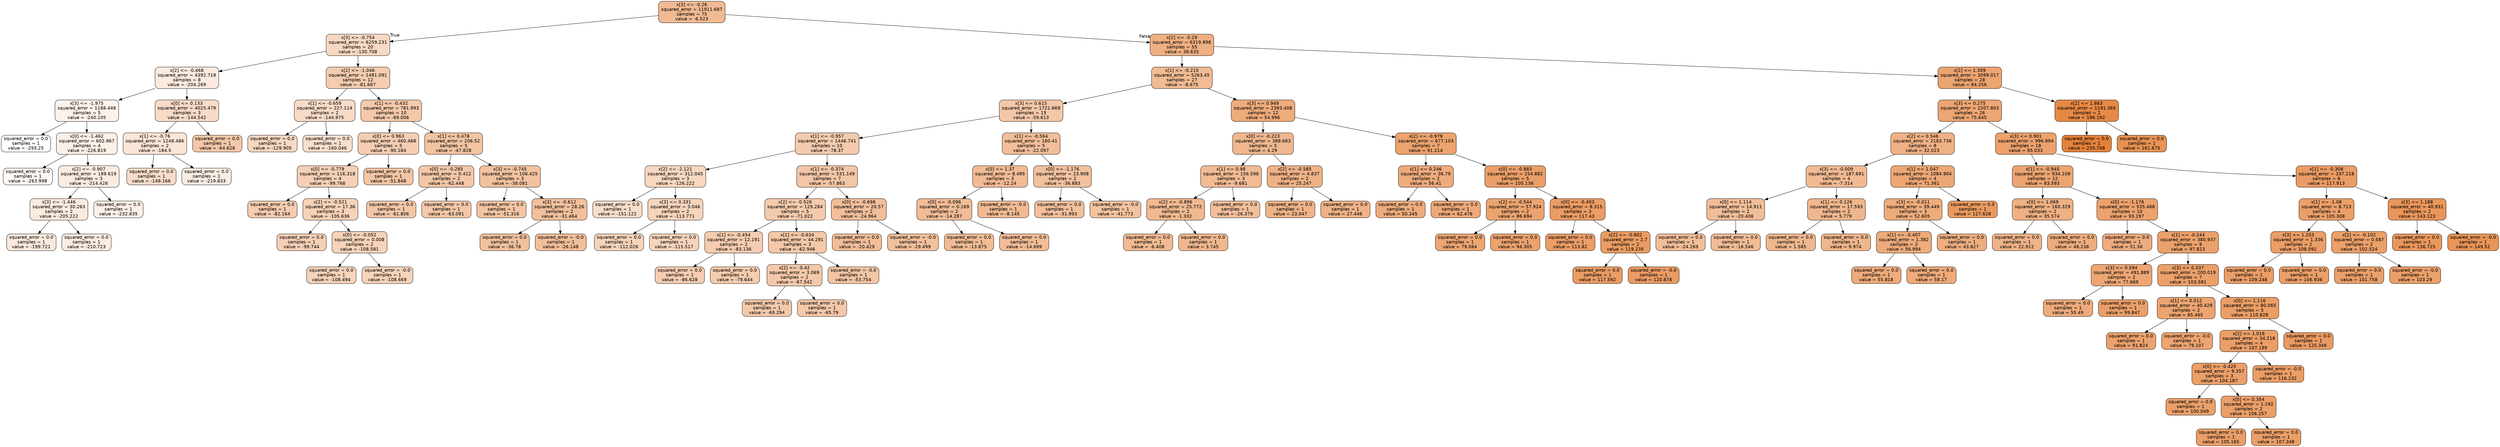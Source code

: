 digraph Tree {
node [shape=box, style="filled, rounded", color="black", fontname="helvetica"] ;
edge [fontname="helvetica"] ;
0 [label="x[3] <= -0.26\nsquared_error = 11911.687\nsamples = 75\nvalue = -6.523", fillcolor="#f1ba93"] ;
1 [label="x[3] <= -0.754\nsquared_error = 6259.231\nsamples = 20\nvalue = -130.708", fillcolor="#f7d8c2"] ;
0 -> 1 [labeldistance=2.5, labelangle=45, headlabel="True"] ;
2 [label="x[2] <= -0.468\nsquared_error = 4392.718\nsamples = 8\nvalue = -204.269", fillcolor="#fbeadd"] ;
1 -> 2 ;
3 [label="x[3] <= -1.975\nsquared_error = 1188.448\nsamples = 5\nvalue = -240.105", fillcolor="#fcf2eb"] ;
2 -> 3 ;
4 [label="squared_error = 0.0\nsamples = 1\nvalue = -293.25", fillcolor="#ffffff"] ;
3 -> 4 ;
5 [label="x[0] <= -1.462\nsquared_error = 602.967\nsamples = 4\nvalue = -226.819", fillcolor="#fcefe6"] ;
3 -> 5 ;
6 [label="squared_error = 0.0\nsamples = 1\nvalue = -263.998", fillcolor="#fef8f4"] ;
5 -> 6 ;
7 [label="x[2] <= -0.907\nsquared_error = 189.619\nsamples = 3\nvalue = -214.426", fillcolor="#fbece1"] ;
5 -> 7 ;
8 [label="x[3] <= -1.446\nsquared_error = 30.263\nsamples = 2\nvalue = -205.222", fillcolor="#fbeade"] ;
7 -> 8 ;
9 [label="squared_error = 0.0\nsamples = 1\nvalue = -199.721", fillcolor="#fae9dc"] ;
8 -> 9 ;
10 [label="squared_error = 0.0\nsamples = 1\nvalue = -210.723", fillcolor="#fbebe0"] ;
8 -> 10 ;
11 [label="squared_error = 0.0\nsamples = 1\nvalue = -232.835", fillcolor="#fcf0e8"] ;
7 -> 11 ;
12 [label="x[0] <= 0.133\nsquared_error = 4025.479\nsamples = 3\nvalue = -144.542", fillcolor="#f8dbc7"] ;
2 -> 12 ;
13 [label="x[1] <= -0.76\nsquared_error = 1248.486\nsamples = 2\nvalue = -184.5", fillcolor="#fae5d6"] ;
12 -> 13 ;
14 [label="squared_error = 0.0\nsamples = 1\nvalue = -149.166", fillcolor="#f8dcc9"] ;
13 -> 14 ;
15 [label="squared_error = 0.0\nsamples = 1\nvalue = -219.833", fillcolor="#fbede3"] ;
13 -> 15 ;
16 [label="squared_error = 0.0\nsamples = 1\nvalue = -64.628", fillcolor="#f4c8a9"] ;
12 -> 16 ;
17 [label="x[2] <= -1.046\nsquared_error = 1491.091\nsamples = 12\nvalue = -81.667", fillcolor="#f5ccaf"] ;
1 -> 17 ;
18 [label="x[1] <= -0.659\nsquared_error = 227.114\nsamples = 2\nvalue = -144.975", fillcolor="#f8dbc7"] ;
17 -> 18 ;
19 [label="squared_error = 0.0\nsamples = 1\nvalue = -129.905", fillcolor="#f7d8c1"] ;
18 -> 19 ;
20 [label="squared_error = 0.0\nsamples = 1\nvalue = -160.046", fillcolor="#f8dfcd"] ;
18 -> 20 ;
21 [label="x[1] <= -0.432\nsquared_error = 781.993\nsamples = 10\nvalue = -69.006", fillcolor="#f4c9aa"] ;
17 -> 21 ;
22 [label="x[0] <= 0.963\nsquared_error = 460.468\nsamples = 5\nvalue = -90.184", fillcolor="#f5ceb2"] ;
21 -> 22 ;
23 [label="x[0] <= -0.779\nsquared_error = 116.318\nsamples = 4\nvalue = -99.768", fillcolor="#f5d0b6"] ;
22 -> 23 ;
24 [label="squared_error = 0.0\nsamples = 1\nvalue = -82.164", fillcolor="#f5ccaf"] ;
23 -> 24 ;
25 [label="x[2] <= -0.521\nsquared_error = 17.36\nsamples = 3\nvalue = -105.636", fillcolor="#f6d2b8"] ;
23 -> 25 ;
26 [label="squared_error = 0.0\nsamples = 1\nvalue = -99.744", fillcolor="#f5d0b6"] ;
25 -> 26 ;
27 [label="x[0] <= -0.052\nsquared_error = 0.008\nsamples = 2\nvalue = -108.581", fillcolor="#f6d3b9"] ;
25 -> 27 ;
28 [label="squared_error = 0.0\nsamples = 1\nvalue = -108.494", fillcolor="#f6d3b9"] ;
27 -> 28 ;
29 [label="squared_error = -0.0\nsamples = 1\nvalue = -108.669", fillcolor="#f6d3b9"] ;
27 -> 29 ;
30 [label="squared_error = 0.0\nsamples = 1\nvalue = -51.848", fillcolor="#f3c5a4"] ;
22 -> 30 ;
31 [label="x[1] <= 0.478\nsquared_error = 206.52\nsamples = 5\nvalue = -47.828", fillcolor="#f3c4a2"] ;
21 -> 31 ;
32 [label="x[0] <= -0.285\nsquared_error = 0.412\nsamples = 2\nvalue = -62.448", fillcolor="#f4c7a8"] ;
31 -> 32 ;
33 [label="squared_error = 0.0\nsamples = 1\nvalue = -61.806", fillcolor="#f4c7a8"] ;
32 -> 33 ;
34 [label="squared_error = 0.0\nsamples = 1\nvalue = -63.091", fillcolor="#f4c8a8"] ;
32 -> 34 ;
35 [label="x[3] <= -0.745\nsquared_error = 106.425\nsamples = 3\nvalue = -38.081", fillcolor="#f2c29f"] ;
31 -> 35 ;
36 [label="squared_error = 0.0\nsamples = 1\nvalue = -51.316", fillcolor="#f3c5a4"] ;
35 -> 36 ;
37 [label="x[3] <= -0.612\nsquared_error = 28.26\nsamples = 2\nvalue = -31.464", fillcolor="#f2c09c"] ;
35 -> 37 ;
38 [label="squared_error = 0.0\nsamples = 1\nvalue = -36.78", fillcolor="#f2c19e"] ;
37 -> 38 ;
39 [label="squared_error = -0.0\nsamples = 1\nvalue = -26.148", fillcolor="#f2bf9a"] ;
37 -> 39 ;
40 [label="x[2] <= -0.29\nsquared_error = 6319.898\nsamples = 55\nvalue = 38.635", fillcolor="#efaf82"] ;
0 -> 40 [labeldistance=2.5, labelangle=-45, headlabel="False"] ;
41 [label="x[1] <= -0.215\nsquared_error = 5263.45\nsamples = 27\nvalue = -8.675", fillcolor="#f1bb93"] ;
40 -> 41 ;
42 [label="x[3] <= 0.615\nsquared_error = 1721.669\nsamples = 15\nvalue = -59.613", fillcolor="#f3c7a7"] ;
41 -> 42 ;
43 [label="x[1] <= -0.957\nsquared_error = 1446.741\nsamples = 10\nvalue = -78.37", fillcolor="#f4cbae"] ;
42 -> 43 ;
44 [label="x[2] <= -2.121\nsquared_error = 312.045\nsamples = 3\nvalue = -126.222", fillcolor="#f7d7c0"] ;
43 -> 44 ;
45 [label="squared_error = 0.0\nsamples = 1\nvalue = -151.122", fillcolor="#f8ddc9"] ;
44 -> 45 ;
46 [label="x[3] <= 0.331\nsquared_error = 3.046\nsamples = 2\nvalue = -113.771", fillcolor="#f6d4bb"] ;
44 -> 46 ;
47 [label="squared_error = 0.0\nsamples = 1\nvalue = -112.026", fillcolor="#f6d3bb"] ;
46 -> 47 ;
48 [label="squared_error = 0.0\nsamples = 1\nvalue = -115.517", fillcolor="#f6d4bc"] ;
46 -> 48 ;
49 [label="x[1] <= -0.374\nsquared_error = 531.149\nsamples = 7\nvalue = -57.863", fillcolor="#f3c6a6"] ;
43 -> 49 ;
50 [label="x[2] <= -0.526\nsquared_error = 129.284\nsamples = 5\nvalue = -71.022", fillcolor="#f4caab"] ;
49 -> 50 ;
51 [label="x[1] <= -0.454\nsquared_error = 12.191\nsamples = 2\nvalue = -83.136", fillcolor="#f5ccb0"] ;
50 -> 51 ;
52 [label="squared_error = 0.0\nsamples = 1\nvalue = -86.628", fillcolor="#f5cdb1"] ;
51 -> 52 ;
53 [label="squared_error = 0.0\nsamples = 1\nvalue = -79.644", fillcolor="#f4ccae"] ;
51 -> 53 ;
54 [label="x[1] <= -0.634\nsquared_error = 44.291\nsamples = 3\nvalue = -62.946", fillcolor="#f4c8a8"] ;
50 -> 54 ;
55 [label="x[2] <= -0.42\nsquared_error = 3.069\nsamples = 2\nvalue = -67.542", fillcolor="#f4c9aa"] ;
54 -> 55 ;
56 [label="squared_error = 0.0\nsamples = 1\nvalue = -69.294", fillcolor="#f4c9aa"] ;
55 -> 56 ;
57 [label="squared_error = 0.0\nsamples = 1\nvalue = -65.79", fillcolor="#f4c8a9"] ;
55 -> 57 ;
58 [label="squared_error = -0.0\nsamples = 1\nvalue = -53.754", fillcolor="#f3c5a4"] ;
54 -> 58 ;
59 [label="x[0] <= -0.698\nsquared_error = 20.57\nsamples = 2\nvalue = -24.964", fillcolor="#f2be9a"] ;
49 -> 59 ;
60 [label="squared_error = 0.0\nsamples = 1\nvalue = -20.429", fillcolor="#f1bd98"] ;
59 -> 60 ;
61 [label="squared_error = -0.0\nsamples = 1\nvalue = -29.499", fillcolor="#f2c09b"] ;
59 -> 61 ;
62 [label="x[1] <= -0.564\nsquared_error = 160.41\nsamples = 5\nvalue = -22.097", fillcolor="#f2be99"] ;
42 -> 62 ;
63 [label="x[0] <= 1.37\nsquared_error = 8.495\nsamples = 3\nvalue = -12.24", fillcolor="#f1bb95"] ;
62 -> 63 ;
64 [label="x[0] <= -0.096\nsquared_error = 0.169\nsamples = 2\nvalue = -14.287", fillcolor="#f1bc96"] ;
63 -> 64 ;
65 [label="squared_error = 0.0\nsamples = 1\nvalue = -13.875", fillcolor="#f1bc95"] ;
64 -> 65 ;
66 [label="squared_error = 0.0\nsamples = 1\nvalue = -14.699", fillcolor="#f1bc96"] ;
64 -> 66 ;
67 [label="squared_error = -0.0\nsamples = 1\nvalue = -8.145", fillcolor="#f1ba93"] ;
63 -> 67 ;
68 [label="x[0] <= -1.176\nsquared_error = 23.908\nsamples = 2\nvalue = -36.883", fillcolor="#f2c19e"] ;
62 -> 68 ;
69 [label="squared_error = 0.0\nsamples = 1\nvalue = -31.993", fillcolor="#f2c09c"] ;
68 -> 69 ;
70 [label="squared_error = -0.0\nsamples = 1\nvalue = -41.773", fillcolor="#f3c3a0"] ;
68 -> 70 ;
71 [label="x[3] <= 0.949\nsquared_error = 2393.408\nsamples = 12\nvalue = 54.996", fillcolor="#eeab7b"] ;
41 -> 71 ;
72 [label="x[0] <= -0.223\nsquared_error = 388.683\nsamples = 5\nvalue = 4.29", fillcolor="#f0b78f"] ;
71 -> 72 ;
73 [label="x[1] <= 0.98\nsquared_error = 156.598\nsamples = 3\nvalue = -9.681", fillcolor="#f1bb94"] ;
72 -> 73 ;
74 [label="x[2] <= -0.896\nsquared_error = 25.772\nsamples = 2\nvalue = -1.332", fillcolor="#f1b991"] ;
73 -> 74 ;
75 [label="squared_error = 0.0\nsamples = 1\nvalue = -6.408", fillcolor="#f1ba93"] ;
74 -> 75 ;
76 [label="squared_error = 0.0\nsamples = 1\nvalue = 3.745", fillcolor="#f0b88f"] ;
74 -> 76 ;
77 [label="squared_error = 0.0\nsamples = 1\nvalue = -26.379", fillcolor="#f2bf9a"] ;
73 -> 77 ;
78 [label="x[2] <= -0.585\nsquared_error = 4.837\nsamples = 2\nvalue = 25.247", fillcolor="#efb287"] ;
72 -> 78 ;
79 [label="squared_error = 0.0\nsamples = 1\nvalue = 23.047", fillcolor="#efb387"] ;
78 -> 79 ;
80 [label="squared_error = 0.0\nsamples = 1\nvalue = 27.446", fillcolor="#efb286"] ;
78 -> 80 ;
81 [label="x[2] <= -0.979\nsquared_error = 677.103\nsamples = 7\nvalue = 91.214", fillcolor="#eca36e"] ;
71 -> 81 ;
82 [label="x[1] <= 0.246\nsquared_error = 36.79\nsamples = 2\nvalue = 56.41", fillcolor="#eeab7b"] ;
81 -> 82 ;
83 [label="squared_error = 0.0\nsamples = 1\nvalue = 50.345", fillcolor="#eeac7d"] ;
82 -> 83 ;
84 [label="squared_error = 0.0\nsamples = 1\nvalue = 62.476", fillcolor="#eda979"] ;
82 -> 84 ;
85 [label="x[0] <= -0.883\nsquared_error = 254.882\nsamples = 5\nvalue = 105.136", fillcolor="#eb9f68"] ;
81 -> 85 ;
86 [label="x[2] <= -0.544\nsquared_error = 57.924\nsamples = 2\nvalue = 86.694", fillcolor="#eca46f"] ;
85 -> 86 ;
87 [label="squared_error = 0.0\nsamples = 1\nvalue = 79.084", fillcolor="#eda572"] ;
86 -> 87 ;
88 [label="squared_error = 0.0\nsamples = 1\nvalue = 94.305", fillcolor="#eca26d"] ;
86 -> 88 ;
89 [label="x[0] <= -0.403\nsquared_error = 8.315\nsamples = 3\nvalue = 117.43", fillcolor="#eb9c64"] ;
85 -> 89 ;
90 [label="squared_error = 0.0\nsamples = 1\nvalue = 113.82", fillcolor="#eb9d65"] ;
89 -> 90 ;
91 [label="x[2] <= -0.802\nsquared_error = 2.7\nsamples = 2\nvalue = 119.235", fillcolor="#eb9c63"] ;
89 -> 91 ;
92 [label="squared_error = 0.0\nsamples = 1\nvalue = 117.592", fillcolor="#eb9c64"] ;
91 -> 92 ;
93 [label="squared_error = -0.0\nsamples = 1\nvalue = 120.878", fillcolor="#ea9b63"] ;
91 -> 93 ;
94 [label="x[2] <= 1.309\nsquared_error = 3099.017\nsamples = 28\nvalue = 84.256", fillcolor="#eca470"] ;
40 -> 94 ;
95 [label="x[3] <= 0.275\nsquared_error = 2207.803\nsamples = 26\nvalue = 75.645", fillcolor="#eda674"] ;
94 -> 95 ;
96 [label="x[2] <= 0.546\nsquared_error = 2183.736\nsamples = 8\nvalue = 32.023", fillcolor="#efb184"] ;
95 -> 96 ;
97 [label="x[3] <= -0.009\nsquared_error = 187.691\nsamples = 4\nvalue = -7.314", fillcolor="#f1ba93"] ;
96 -> 97 ;
98 [label="x[0] <= 1.114\nsquared_error = 14.911\nsamples = 2\nvalue = -20.408", fillcolor="#f1bd98"] ;
97 -> 98 ;
99 [label="squared_error = 0.0\nsamples = 1\nvalue = -24.269", fillcolor="#f2be99"] ;
98 -> 99 ;
100 [label="squared_error = 0.0\nsamples = 1\nvalue = -16.546", fillcolor="#f1bc96"] ;
98 -> 100 ;
101 [label="x[1] <= 0.126\nsquared_error = 17.593\nsamples = 2\nvalue = 5.779", fillcolor="#f0b78e"] ;
97 -> 101 ;
102 [label="squared_error = 0.0\nsamples = 1\nvalue = 1.585", fillcolor="#f0b890"] ;
101 -> 102 ;
103 [label="squared_error = 0.0\nsamples = 1\nvalue = 9.974", fillcolor="#f0b68c"] ;
101 -> 103 ;
104 [label="x[1] <= 1.047\nsquared_error = 1084.904\nsamples = 4\nvalue = 71.361", fillcolor="#eda775"] ;
96 -> 104 ;
105 [label="x[3] <= -0.011\nsquared_error = 39.449\nsamples = 3\nvalue = 52.605", fillcolor="#eeac7c"] ;
104 -> 105 ;
106 [label="x[1] <= -0.407\nsquared_error = 1.382\nsamples = 2\nvalue = 56.994", fillcolor="#eeab7b"] ;
105 -> 106 ;
107 [label="squared_error = 0.0\nsamples = 1\nvalue = 55.818", fillcolor="#eeab7b"] ;
106 -> 107 ;
108 [label="squared_error = 0.0\nsamples = 1\nvalue = 58.17", fillcolor="#eeaa7a"] ;
106 -> 108 ;
109 [label="squared_error = 0.0\nsamples = 1\nvalue = 43.827", fillcolor="#eeae80"] ;
105 -> 109 ;
110 [label="squared_error = 0.0\nsamples = 1\nvalue = 127.628", fillcolor="#ea9a60"] ;
104 -> 110 ;
111 [label="x[3] <= 0.901\nsquared_error = 996.894\nsamples = 18\nvalue = 95.033", fillcolor="#eca26c"] ;
95 -> 111 ;
112 [label="x[1] <= -0.945\nsquared_error = 934.109\nsamples = 12\nvalue = 83.593", fillcolor="#eca471"] ;
111 -> 112 ;
113 [label="x[0] <= 1.069\nsquared_error = 160.329\nsamples = 2\nvalue = 35.574", fillcolor="#efb083"] ;
112 -> 113 ;
114 [label="squared_error = 0.0\nsamples = 1\nvalue = 22.912", fillcolor="#efb388"] ;
113 -> 114 ;
115 [label="squared_error = 0.0\nsamples = 1\nvalue = 48.236", fillcolor="#eead7e"] ;
113 -> 115 ;
116 [label="x[0] <= -1.176\nsquared_error = 535.468\nsamples = 10\nvalue = 93.197", fillcolor="#eca26d"] ;
112 -> 116 ;
117 [label="squared_error = 0.0\nsamples = 1\nvalue = 51.56", fillcolor="#eeac7d"] ;
116 -> 117 ;
118 [label="x[1] <= -0.244\nsquared_error = 380.937\nsamples = 9\nvalue = 97.823", fillcolor="#eca16b"] ;
116 -> 118 ;
119 [label="x[3] <= 0.594\nsquared_error = 491.889\nsamples = 2\nvalue = 77.669", fillcolor="#eda673"] ;
118 -> 119 ;
120 [label="squared_error = 0.0\nsamples = 1\nvalue = 55.49", fillcolor="#eeab7b"] ;
119 -> 120 ;
121 [label="squared_error = 0.0\nsamples = 1\nvalue = 99.847", fillcolor="#eba06a"] ;
119 -> 121 ;
122 [label="x[3] <= 0.337\nsquared_error = 200.019\nsamples = 7\nvalue = 103.581", fillcolor="#eba069"] ;
118 -> 122 ;
123 [label="x[1] <= 0.012\nsquared_error = 40.429\nsamples = 2\nvalue = 85.465", fillcolor="#eca470"] ;
122 -> 123 ;
124 [label="squared_error = 0.0\nsamples = 1\nvalue = 91.824", fillcolor="#eca26d"] ;
123 -> 124 ;
125 [label="squared_error = -0.0\nsamples = 1\nvalue = 79.107", fillcolor="#eda572"] ;
123 -> 125 ;
126 [label="x[0] <= 1.116\nsquared_error = 80.065\nsamples = 5\nvalue = 110.828", fillcolor="#eb9e66"] ;
122 -> 126 ;
127 [label="x[2] <= 1.016\nsquared_error = 34.218\nsamples = 4\nvalue = 107.199", fillcolor="#eb9f68"] ;
126 -> 127 ;
128 [label="x[0] <= -0.425\nsquared_error = 9.357\nsamples = 3\nvalue = 104.187", fillcolor="#eb9f69"] ;
127 -> 128 ;
129 [label="squared_error = 0.0\nsamples = 1\nvalue = 100.049", fillcolor="#eba06a"] ;
128 -> 129 ;
130 [label="x[0] <= 0.354\nsquared_error = 1.192\nsamples = 2\nvalue = 106.257", fillcolor="#eb9f68"] ;
128 -> 130 ;
131 [label="squared_error = 0.0\nsamples = 1\nvalue = 105.165", fillcolor="#eb9f68"] ;
130 -> 131 ;
132 [label="squared_error = 0.0\nsamples = 1\nvalue = 107.348", fillcolor="#eb9f68"] ;
130 -> 132 ;
133 [label="squared_error = -0.0\nsamples = 1\nvalue = 116.232", fillcolor="#eb9d64"] ;
127 -> 133 ;
134 [label="squared_error = 0.0\nsamples = 1\nvalue = 125.346", fillcolor="#ea9a61"] ;
126 -> 134 ;
135 [label="x[1] <= -0.308\nsquared_error = 337.218\nsamples = 6\nvalue = 117.913", fillcolor="#eb9c64"] ;
111 -> 135 ;
136 [label="x[1] <= -1.08\nsquared_error = 8.713\nsamples = 4\nvalue = 105.308", fillcolor="#eb9f68"] ;
135 -> 136 ;
137 [label="x[3] <= 1.203\nsquared_error = 1.336\nsamples = 2\nvalue = 108.092", fillcolor="#eb9e67"] ;
136 -> 137 ;
138 [label="squared_error = 0.0\nsamples = 1\nvalue = 109.248", fillcolor="#eb9e67"] ;
137 -> 138 ;
139 [label="squared_error = 0.0\nsamples = 1\nvalue = 106.936", fillcolor="#eb9f68"] ;
137 -> 139 ;
140 [label="x[2] <= -0.102\nsquared_error = 0.587\nsamples = 2\nvalue = 102.524", fillcolor="#eba069"] ;
136 -> 140 ;
141 [label="squared_error = 0.0\nsamples = 1\nvalue = 101.758", fillcolor="#eba06a"] ;
140 -> 141 ;
142 [label="squared_error = -0.0\nsamples = 1\nvalue = 103.29", fillcolor="#eba069"] ;
140 -> 142 ;
143 [label="x[3] <= 1.188\nsquared_error = 40.931\nsamples = 2\nvalue = 143.123", fillcolor="#e9965a"] ;
135 -> 143 ;
144 [label="squared_error = 0.0\nsamples = 1\nvalue = 136.725", fillcolor="#ea985d"] ;
143 -> 144 ;
145 [label="squared_error = -0.0\nsamples = 1\nvalue = 149.52", fillcolor="#e99558"] ;
143 -> 145 ;
146 [label="x[2] <= 1.863\nsquared_error = 1191.365\nsamples = 2\nvalue = 196.192", fillcolor="#e78946"] ;
94 -> 146 ;
147 [label="squared_error = 0.0\nsamples = 1\nvalue = 230.708", fillcolor="#e58139"] ;
146 -> 147 ;
148 [label="squared_error = 0.0\nsamples = 1\nvalue = 161.675", fillcolor="#e89253"] ;
146 -> 148 ;
}